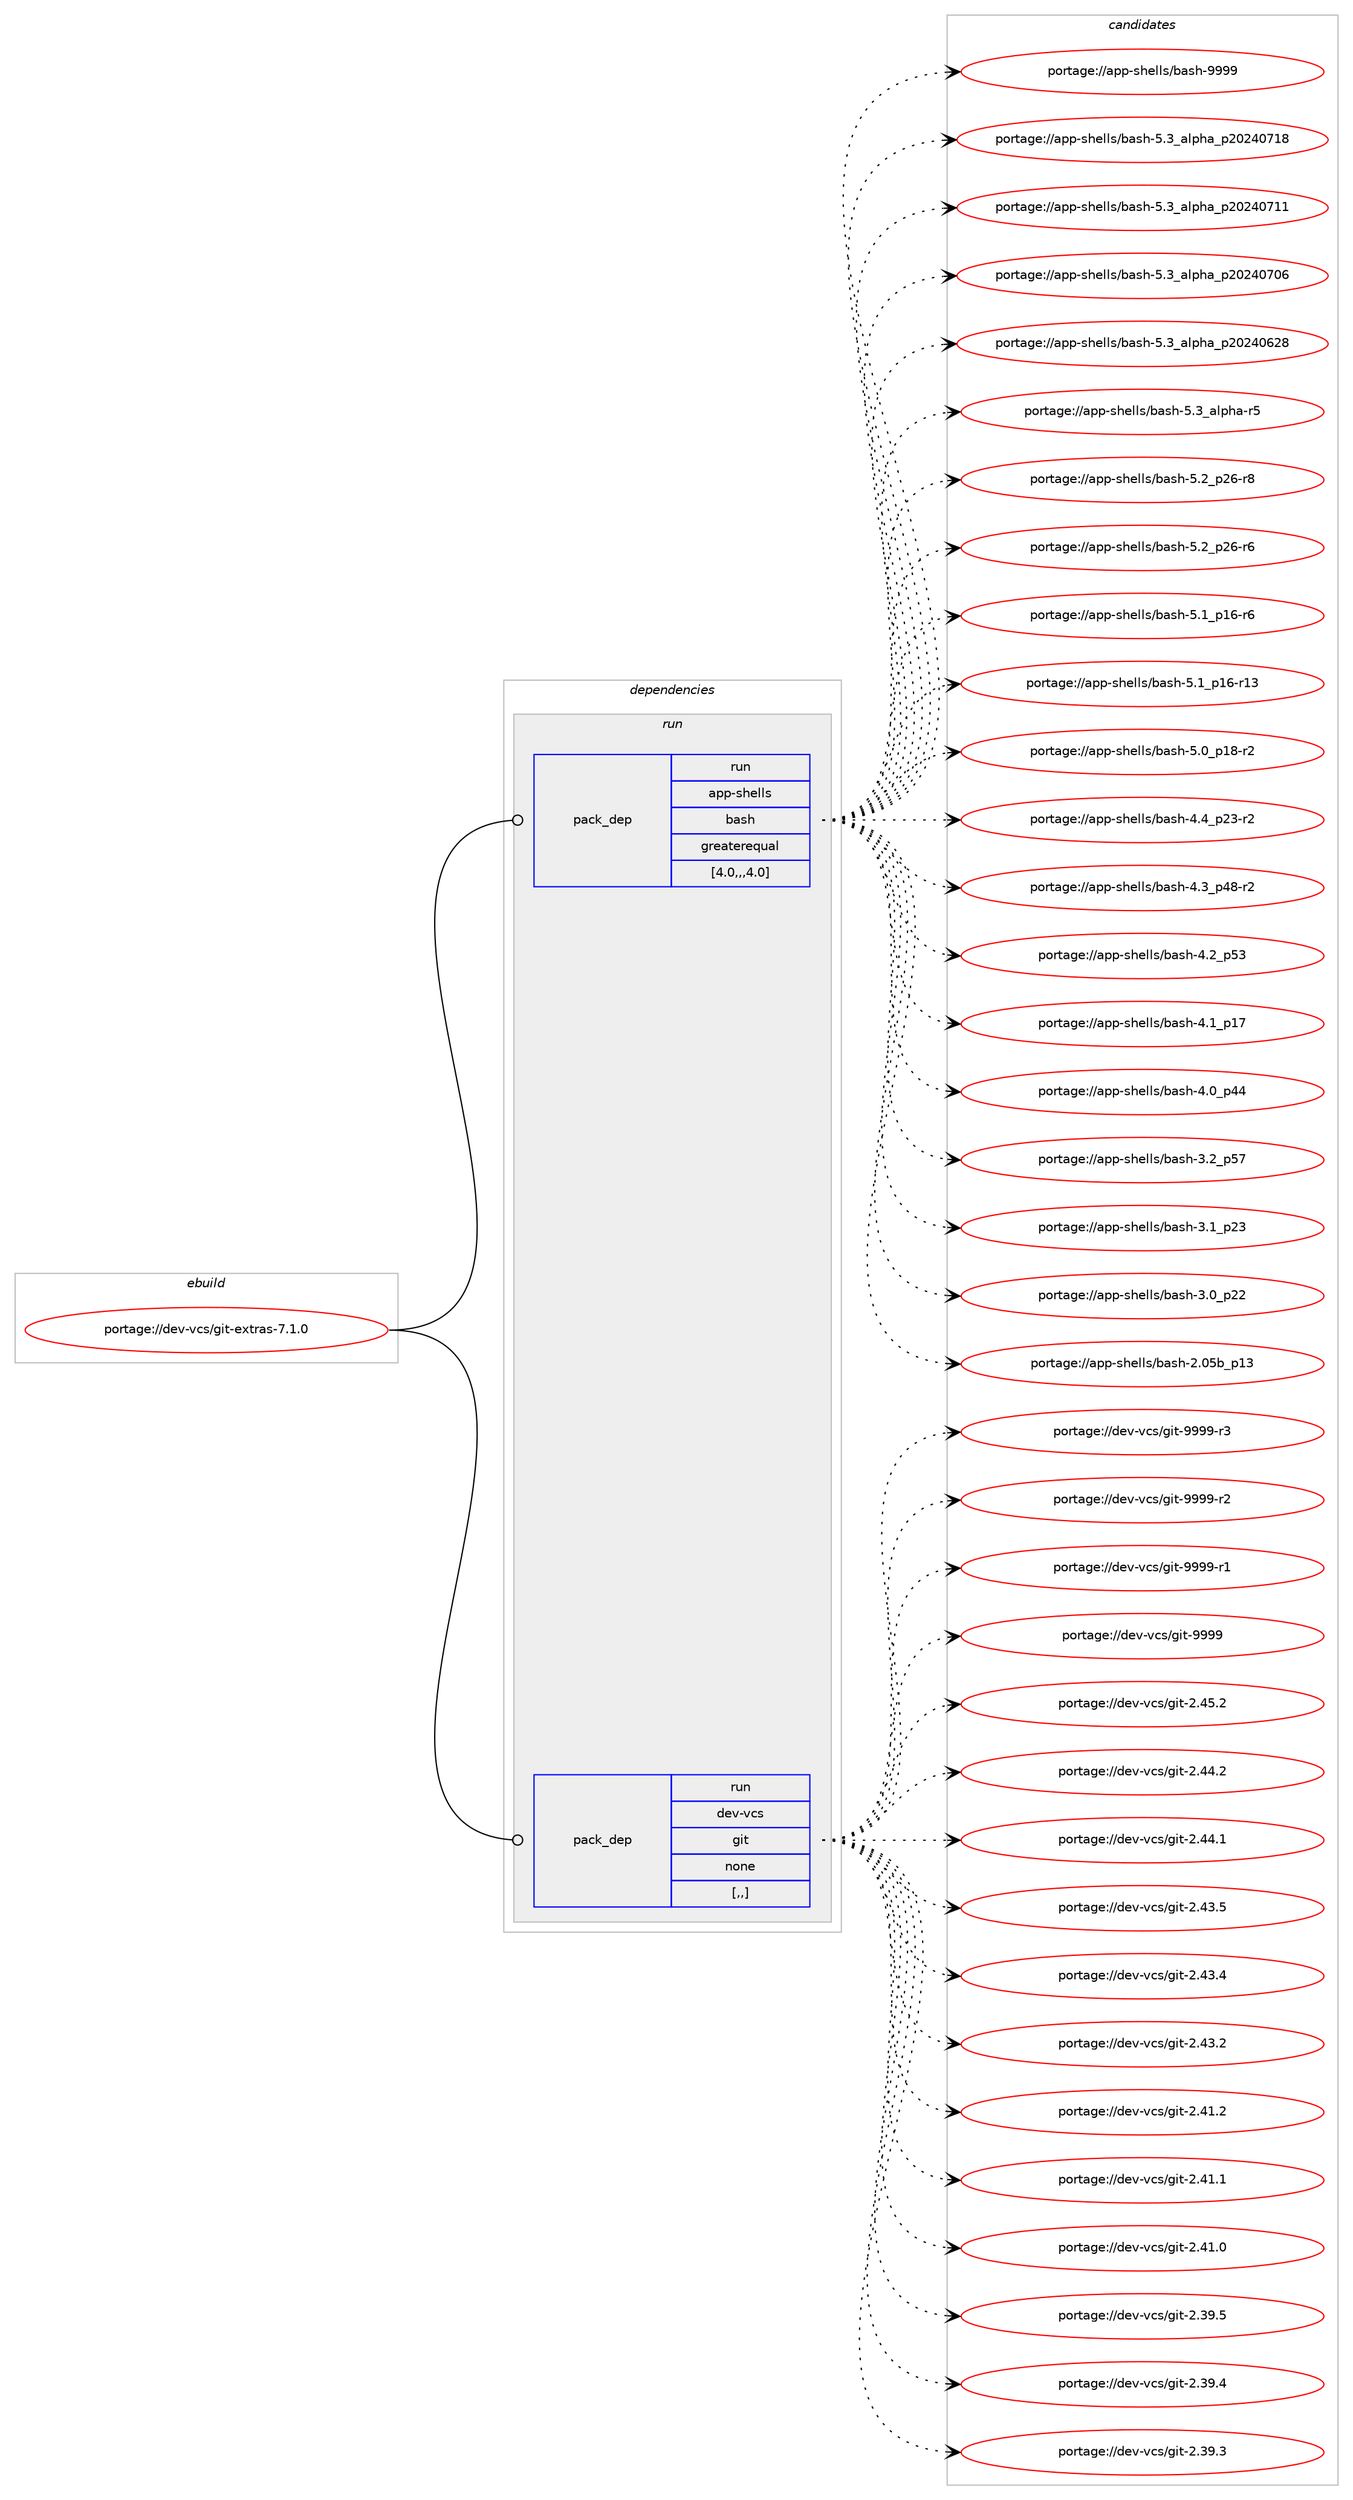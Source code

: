 digraph prolog {

# *************
# Graph options
# *************

newrank=true;
concentrate=true;
compound=true;
graph [rankdir=LR,fontname=Helvetica,fontsize=10,ranksep=1.5];#, ranksep=2.5, nodesep=0.2];
edge  [arrowhead=vee];
node  [fontname=Helvetica,fontsize=10];

# **********
# The ebuild
# **********

subgraph cluster_leftcol {
color=gray;
label=<<i>ebuild</i>>;
id [label="portage://dev-vcs/git-extras-7.1.0", color=red, width=4, href="../dev-vcs/git-extras-7.1.0.svg"];
}

# ****************
# The dependencies
# ****************

subgraph cluster_midcol {
color=gray;
label=<<i>dependencies</i>>;
subgraph cluster_compile {
fillcolor="#eeeeee";
style=filled;
label=<<i>compile</i>>;
}
subgraph cluster_compileandrun {
fillcolor="#eeeeee";
style=filled;
label=<<i>compile and run</i>>;
}
subgraph cluster_run {
fillcolor="#eeeeee";
style=filled;
label=<<i>run</i>>;
subgraph pack158727 {
dependency222980 [label=<<TABLE BORDER="0" CELLBORDER="1" CELLSPACING="0" CELLPADDING="4" WIDTH="220"><TR><TD ROWSPAN="6" CELLPADDING="30">pack_dep</TD></TR><TR><TD WIDTH="110">run</TD></TR><TR><TD>app-shells</TD></TR><TR><TD>bash</TD></TR><TR><TD>greaterequal</TD></TR><TR><TD>[4.0,,,4.0]</TD></TR></TABLE>>, shape=none, color=blue];
}
id:e -> dependency222980:w [weight=20,style="solid",arrowhead="odot"];
subgraph pack158728 {
dependency222981 [label=<<TABLE BORDER="0" CELLBORDER="1" CELLSPACING="0" CELLPADDING="4" WIDTH="220"><TR><TD ROWSPAN="6" CELLPADDING="30">pack_dep</TD></TR><TR><TD WIDTH="110">run</TD></TR><TR><TD>dev-vcs</TD></TR><TR><TD>git</TD></TR><TR><TD>none</TD></TR><TR><TD>[,,]</TD></TR></TABLE>>, shape=none, color=blue];
}
id:e -> dependency222981:w [weight=20,style="solid",arrowhead="odot"];
}
}

# **************
# The candidates
# **************

subgraph cluster_choices {
rank=same;
color=gray;
label=<<i>candidates</i>>;

subgraph choice158727 {
color=black;
nodesep=1;
choice97112112451151041011081081154798971151044557575757 [label="portage://app-shells/bash-9999", color=red, width=4,href="../app-shells/bash-9999.svg"];
choice971121124511510410110810811547989711510445534651959710811210497951125048505248554956 [label="portage://app-shells/bash-5.3_alpha_p20240718", color=red, width=4,href="../app-shells/bash-5.3_alpha_p20240718.svg"];
choice971121124511510410110810811547989711510445534651959710811210497951125048505248554949 [label="portage://app-shells/bash-5.3_alpha_p20240711", color=red, width=4,href="../app-shells/bash-5.3_alpha_p20240711.svg"];
choice971121124511510410110810811547989711510445534651959710811210497951125048505248554854 [label="portage://app-shells/bash-5.3_alpha_p20240706", color=red, width=4,href="../app-shells/bash-5.3_alpha_p20240706.svg"];
choice971121124511510410110810811547989711510445534651959710811210497951125048505248545056 [label="portage://app-shells/bash-5.3_alpha_p20240628", color=red, width=4,href="../app-shells/bash-5.3_alpha_p20240628.svg"];
choice9711211245115104101108108115479897115104455346519597108112104974511453 [label="portage://app-shells/bash-5.3_alpha-r5", color=red, width=4,href="../app-shells/bash-5.3_alpha-r5.svg"];
choice9711211245115104101108108115479897115104455346509511250544511456 [label="portage://app-shells/bash-5.2_p26-r8", color=red, width=4,href="../app-shells/bash-5.2_p26-r8.svg"];
choice9711211245115104101108108115479897115104455346509511250544511454 [label="portage://app-shells/bash-5.2_p26-r6", color=red, width=4,href="../app-shells/bash-5.2_p26-r6.svg"];
choice9711211245115104101108108115479897115104455346499511249544511454 [label="portage://app-shells/bash-5.1_p16-r6", color=red, width=4,href="../app-shells/bash-5.1_p16-r6.svg"];
choice971121124511510410110810811547989711510445534649951124954451144951 [label="portage://app-shells/bash-5.1_p16-r13", color=red, width=4,href="../app-shells/bash-5.1_p16-r13.svg"];
choice9711211245115104101108108115479897115104455346489511249564511450 [label="portage://app-shells/bash-5.0_p18-r2", color=red, width=4,href="../app-shells/bash-5.0_p18-r2.svg"];
choice9711211245115104101108108115479897115104455246529511250514511450 [label="portage://app-shells/bash-4.4_p23-r2", color=red, width=4,href="../app-shells/bash-4.4_p23-r2.svg"];
choice9711211245115104101108108115479897115104455246519511252564511450 [label="portage://app-shells/bash-4.3_p48-r2", color=red, width=4,href="../app-shells/bash-4.3_p48-r2.svg"];
choice971121124511510410110810811547989711510445524650951125351 [label="portage://app-shells/bash-4.2_p53", color=red, width=4,href="../app-shells/bash-4.2_p53.svg"];
choice971121124511510410110810811547989711510445524649951124955 [label="portage://app-shells/bash-4.1_p17", color=red, width=4,href="../app-shells/bash-4.1_p17.svg"];
choice971121124511510410110810811547989711510445524648951125252 [label="portage://app-shells/bash-4.0_p44", color=red, width=4,href="../app-shells/bash-4.0_p44.svg"];
choice971121124511510410110810811547989711510445514650951125355 [label="portage://app-shells/bash-3.2_p57", color=red, width=4,href="../app-shells/bash-3.2_p57.svg"];
choice971121124511510410110810811547989711510445514649951125051 [label="portage://app-shells/bash-3.1_p23", color=red, width=4,href="../app-shells/bash-3.1_p23.svg"];
choice971121124511510410110810811547989711510445514648951125050 [label="portage://app-shells/bash-3.0_p22", color=red, width=4,href="../app-shells/bash-3.0_p22.svg"];
choice9711211245115104101108108115479897115104455046485398951124951 [label="portage://app-shells/bash-2.05b_p13", color=red, width=4,href="../app-shells/bash-2.05b_p13.svg"];
dependency222980:e -> choice97112112451151041011081081154798971151044557575757:w [style=dotted,weight="100"];
dependency222980:e -> choice971121124511510410110810811547989711510445534651959710811210497951125048505248554956:w [style=dotted,weight="100"];
dependency222980:e -> choice971121124511510410110810811547989711510445534651959710811210497951125048505248554949:w [style=dotted,weight="100"];
dependency222980:e -> choice971121124511510410110810811547989711510445534651959710811210497951125048505248554854:w [style=dotted,weight="100"];
dependency222980:e -> choice971121124511510410110810811547989711510445534651959710811210497951125048505248545056:w [style=dotted,weight="100"];
dependency222980:e -> choice9711211245115104101108108115479897115104455346519597108112104974511453:w [style=dotted,weight="100"];
dependency222980:e -> choice9711211245115104101108108115479897115104455346509511250544511456:w [style=dotted,weight="100"];
dependency222980:e -> choice9711211245115104101108108115479897115104455346509511250544511454:w [style=dotted,weight="100"];
dependency222980:e -> choice9711211245115104101108108115479897115104455346499511249544511454:w [style=dotted,weight="100"];
dependency222980:e -> choice971121124511510410110810811547989711510445534649951124954451144951:w [style=dotted,weight="100"];
dependency222980:e -> choice9711211245115104101108108115479897115104455346489511249564511450:w [style=dotted,weight="100"];
dependency222980:e -> choice9711211245115104101108108115479897115104455246529511250514511450:w [style=dotted,weight="100"];
dependency222980:e -> choice9711211245115104101108108115479897115104455246519511252564511450:w [style=dotted,weight="100"];
dependency222980:e -> choice971121124511510410110810811547989711510445524650951125351:w [style=dotted,weight="100"];
dependency222980:e -> choice971121124511510410110810811547989711510445524649951124955:w [style=dotted,weight="100"];
dependency222980:e -> choice971121124511510410110810811547989711510445524648951125252:w [style=dotted,weight="100"];
dependency222980:e -> choice971121124511510410110810811547989711510445514650951125355:w [style=dotted,weight="100"];
dependency222980:e -> choice971121124511510410110810811547989711510445514649951125051:w [style=dotted,weight="100"];
dependency222980:e -> choice971121124511510410110810811547989711510445514648951125050:w [style=dotted,weight="100"];
dependency222980:e -> choice9711211245115104101108108115479897115104455046485398951124951:w [style=dotted,weight="100"];
}
subgraph choice158728 {
color=black;
nodesep=1;
choice10010111845118991154710310511645575757574511451 [label="portage://dev-vcs/git-9999-r3", color=red, width=4,href="../dev-vcs/git-9999-r3.svg"];
choice10010111845118991154710310511645575757574511450 [label="portage://dev-vcs/git-9999-r2", color=red, width=4,href="../dev-vcs/git-9999-r2.svg"];
choice10010111845118991154710310511645575757574511449 [label="portage://dev-vcs/git-9999-r1", color=red, width=4,href="../dev-vcs/git-9999-r1.svg"];
choice1001011184511899115471031051164557575757 [label="portage://dev-vcs/git-9999", color=red, width=4,href="../dev-vcs/git-9999.svg"];
choice10010111845118991154710310511645504652534650 [label="portage://dev-vcs/git-2.45.2", color=red, width=4,href="../dev-vcs/git-2.45.2.svg"];
choice10010111845118991154710310511645504652524650 [label="portage://dev-vcs/git-2.44.2", color=red, width=4,href="../dev-vcs/git-2.44.2.svg"];
choice10010111845118991154710310511645504652524649 [label="portage://dev-vcs/git-2.44.1", color=red, width=4,href="../dev-vcs/git-2.44.1.svg"];
choice10010111845118991154710310511645504652514653 [label="portage://dev-vcs/git-2.43.5", color=red, width=4,href="../dev-vcs/git-2.43.5.svg"];
choice10010111845118991154710310511645504652514652 [label="portage://dev-vcs/git-2.43.4", color=red, width=4,href="../dev-vcs/git-2.43.4.svg"];
choice10010111845118991154710310511645504652514650 [label="portage://dev-vcs/git-2.43.2", color=red, width=4,href="../dev-vcs/git-2.43.2.svg"];
choice10010111845118991154710310511645504652494650 [label="portage://dev-vcs/git-2.41.2", color=red, width=4,href="../dev-vcs/git-2.41.2.svg"];
choice10010111845118991154710310511645504652494649 [label="portage://dev-vcs/git-2.41.1", color=red, width=4,href="../dev-vcs/git-2.41.1.svg"];
choice10010111845118991154710310511645504652494648 [label="portage://dev-vcs/git-2.41.0", color=red, width=4,href="../dev-vcs/git-2.41.0.svg"];
choice10010111845118991154710310511645504651574653 [label="portage://dev-vcs/git-2.39.5", color=red, width=4,href="../dev-vcs/git-2.39.5.svg"];
choice10010111845118991154710310511645504651574652 [label="portage://dev-vcs/git-2.39.4", color=red, width=4,href="../dev-vcs/git-2.39.4.svg"];
choice10010111845118991154710310511645504651574651 [label="portage://dev-vcs/git-2.39.3", color=red, width=4,href="../dev-vcs/git-2.39.3.svg"];
dependency222981:e -> choice10010111845118991154710310511645575757574511451:w [style=dotted,weight="100"];
dependency222981:e -> choice10010111845118991154710310511645575757574511450:w [style=dotted,weight="100"];
dependency222981:e -> choice10010111845118991154710310511645575757574511449:w [style=dotted,weight="100"];
dependency222981:e -> choice1001011184511899115471031051164557575757:w [style=dotted,weight="100"];
dependency222981:e -> choice10010111845118991154710310511645504652534650:w [style=dotted,weight="100"];
dependency222981:e -> choice10010111845118991154710310511645504652524650:w [style=dotted,weight="100"];
dependency222981:e -> choice10010111845118991154710310511645504652524649:w [style=dotted,weight="100"];
dependency222981:e -> choice10010111845118991154710310511645504652514653:w [style=dotted,weight="100"];
dependency222981:e -> choice10010111845118991154710310511645504652514652:w [style=dotted,weight="100"];
dependency222981:e -> choice10010111845118991154710310511645504652514650:w [style=dotted,weight="100"];
dependency222981:e -> choice10010111845118991154710310511645504652494650:w [style=dotted,weight="100"];
dependency222981:e -> choice10010111845118991154710310511645504652494649:w [style=dotted,weight="100"];
dependency222981:e -> choice10010111845118991154710310511645504652494648:w [style=dotted,weight="100"];
dependency222981:e -> choice10010111845118991154710310511645504651574653:w [style=dotted,weight="100"];
dependency222981:e -> choice10010111845118991154710310511645504651574652:w [style=dotted,weight="100"];
dependency222981:e -> choice10010111845118991154710310511645504651574651:w [style=dotted,weight="100"];
}
}

}
